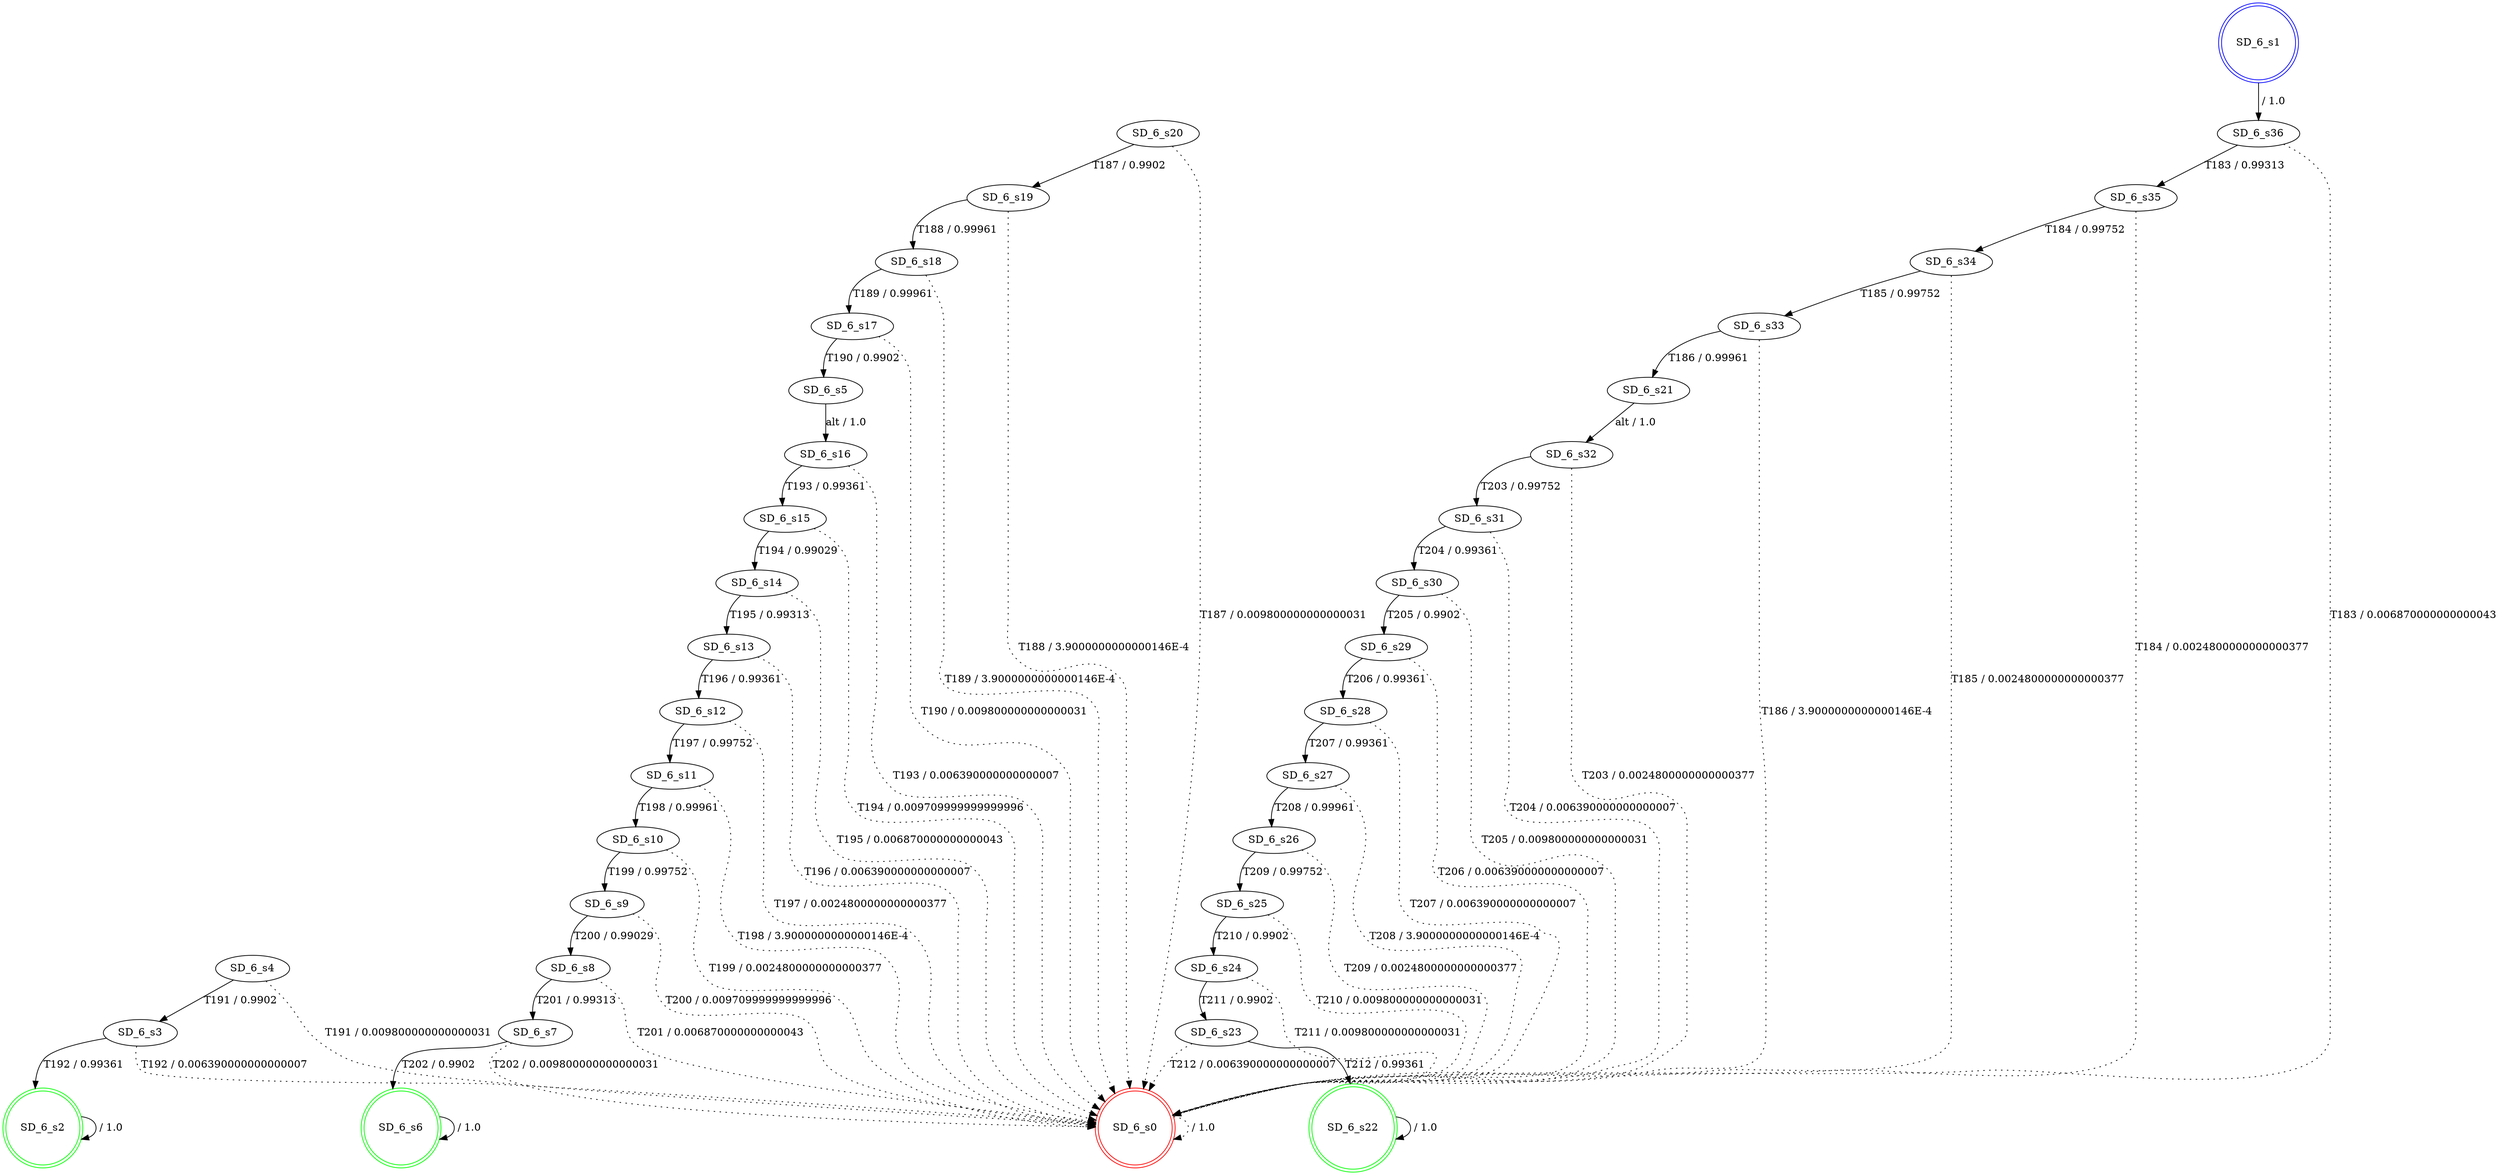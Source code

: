 digraph graphname {
SD_6_s0 [label="SD_6_s0",color=red,shape=doublecircle ];
SD_6_s1 [label="SD_6_s1",color=blue,shape=doublecircle ];
SD_6_s2 [label="SD_6_s2",color=green,shape=doublecircle ];
SD_6_s3 [label="SD_6_s3" ];
SD_6_s4 [label="SD_6_s4" ];
SD_6_s5 [label="SD_6_s5" ];
SD_6_s6 [label="SD_6_s6",color=green,shape=doublecircle ];
SD_6_s7 [label="SD_6_s7" ];
SD_6_s8 [label="SD_6_s8" ];
SD_6_s9 [label="SD_6_s9" ];
SD_6_s10 [label="SD_6_s10" ];
SD_6_s11 [label="SD_6_s11" ];
SD_6_s12 [label="SD_6_s12" ];
SD_6_s13 [label="SD_6_s13" ];
SD_6_s14 [label="SD_6_s14" ];
SD_6_s15 [label="SD_6_s15" ];
SD_6_s16 [label="SD_6_s16" ];
SD_6_s17 [label="SD_6_s17" ];
SD_6_s18 [label="SD_6_s18" ];
SD_6_s19 [label="SD_6_s19" ];
SD_6_s20 [label="SD_6_s20" ];
SD_6_s21 [label="SD_6_s21" ];
SD_6_s22 [label="SD_6_s22",color=green,shape=doublecircle ];
SD_6_s23 [label="SD_6_s23" ];
SD_6_s24 [label="SD_6_s24" ];
SD_6_s25 [label="SD_6_s25" ];
SD_6_s26 [label="SD_6_s26" ];
SD_6_s27 [label="SD_6_s27" ];
SD_6_s28 [label="SD_6_s28" ];
SD_6_s29 [label="SD_6_s29" ];
SD_6_s30 [label="SD_6_s30" ];
SD_6_s31 [label="SD_6_s31" ];
SD_6_s32 [label="SD_6_s32" ];
SD_6_s33 [label="SD_6_s33" ];
SD_6_s34 [label="SD_6_s34" ];
SD_6_s35 [label="SD_6_s35" ];
SD_6_s36 [label="SD_6_s36" ];
SD_6_s0 -> SD_6_s0 [label=" / 1.0", style=dotted];
SD_6_s1 -> SD_6_s36 [label=" / 1.0"];
SD_6_s2 -> SD_6_s2 [label=" / 1.0"];
SD_6_s3 -> SD_6_s2 [label="T192 / 0.99361"];
SD_6_s3 -> SD_6_s0 [label="T192 / 0.006390000000000007", style=dotted];
SD_6_s4 -> SD_6_s3 [label="T191 / 0.9902"];
SD_6_s4 -> SD_6_s0 [label="T191 / 0.009800000000000031", style=dotted];
SD_6_s5 -> SD_6_s16 [label="alt / 1.0"];
SD_6_s6 -> SD_6_s6 [label=" / 1.0"];
SD_6_s7 -> SD_6_s6 [label="T202 / 0.9902"];
SD_6_s7 -> SD_6_s0 [label="T202 / 0.009800000000000031", style=dotted];
SD_6_s8 -> SD_6_s7 [label="T201 / 0.99313"];
SD_6_s8 -> SD_6_s0 [label="T201 / 0.006870000000000043", style=dotted];
SD_6_s9 -> SD_6_s8 [label="T200 / 0.99029"];
SD_6_s9 -> SD_6_s0 [label="T200 / 0.009709999999999996", style=dotted];
SD_6_s10 -> SD_6_s9 [label="T199 / 0.99752"];
SD_6_s10 -> SD_6_s0 [label="T199 / 0.0024800000000000377", style=dotted];
SD_6_s11 -> SD_6_s10 [label="T198 / 0.99961"];
SD_6_s11 -> SD_6_s0 [label="T198 / 3.9000000000000146E-4", style=dotted];
SD_6_s12 -> SD_6_s11 [label="T197 / 0.99752"];
SD_6_s12 -> SD_6_s0 [label="T197 / 0.0024800000000000377", style=dotted];
SD_6_s13 -> SD_6_s12 [label="T196 / 0.99361"];
SD_6_s13 -> SD_6_s0 [label="T196 / 0.006390000000000007", style=dotted];
SD_6_s14 -> SD_6_s13 [label="T195 / 0.99313"];
SD_6_s14 -> SD_6_s0 [label="T195 / 0.006870000000000043", style=dotted];
SD_6_s15 -> SD_6_s14 [label="T194 / 0.99029"];
SD_6_s15 -> SD_6_s0 [label="T194 / 0.009709999999999996", style=dotted];
SD_6_s16 -> SD_6_s15 [label="T193 / 0.99361"];
SD_6_s16 -> SD_6_s0 [label="T193 / 0.006390000000000007", style=dotted];
SD_6_s17 -> SD_6_s5 [label="T190 / 0.9902"];
SD_6_s17 -> SD_6_s0 [label="T190 / 0.009800000000000031", style=dotted];
SD_6_s18 -> SD_6_s17 [label="T189 / 0.99961"];
SD_6_s18 -> SD_6_s0 [label="T189 / 3.9000000000000146E-4", style=dotted];
SD_6_s19 -> SD_6_s18 [label="T188 / 0.99961"];
SD_6_s19 -> SD_6_s0 [label="T188 / 3.9000000000000146E-4", style=dotted];
SD_6_s20 -> SD_6_s19 [label="T187 / 0.9902"];
SD_6_s20 -> SD_6_s0 [label="T187 / 0.009800000000000031", style=dotted];
SD_6_s21 -> SD_6_s32 [label="alt / 1.0"];
SD_6_s22 -> SD_6_s22 [label=" / 1.0"];
SD_6_s23 -> SD_6_s22 [label="T212 / 0.99361"];
SD_6_s23 -> SD_6_s0 [label="T212 / 0.006390000000000007", style=dotted];
SD_6_s24 -> SD_6_s23 [label="T211 / 0.9902"];
SD_6_s24 -> SD_6_s0 [label="T211 / 0.009800000000000031", style=dotted];
SD_6_s25 -> SD_6_s24 [label="T210 / 0.9902"];
SD_6_s25 -> SD_6_s0 [label="T210 / 0.009800000000000031", style=dotted];
SD_6_s26 -> SD_6_s25 [label="T209 / 0.99752"];
SD_6_s26 -> SD_6_s0 [label="T209 / 0.0024800000000000377", style=dotted];
SD_6_s27 -> SD_6_s26 [label="T208 / 0.99961"];
SD_6_s27 -> SD_6_s0 [label="T208 / 3.9000000000000146E-4", style=dotted];
SD_6_s28 -> SD_6_s27 [label="T207 / 0.99361"];
SD_6_s28 -> SD_6_s0 [label="T207 / 0.006390000000000007", style=dotted];
SD_6_s29 -> SD_6_s28 [label="T206 / 0.99361"];
SD_6_s29 -> SD_6_s0 [label="T206 / 0.006390000000000007", style=dotted];
SD_6_s30 -> SD_6_s29 [label="T205 / 0.9902"];
SD_6_s30 -> SD_6_s0 [label="T205 / 0.009800000000000031", style=dotted];
SD_6_s31 -> SD_6_s30 [label="T204 / 0.99361"];
SD_6_s31 -> SD_6_s0 [label="T204 / 0.006390000000000007", style=dotted];
SD_6_s32 -> SD_6_s31 [label="T203 / 0.99752"];
SD_6_s32 -> SD_6_s0 [label="T203 / 0.0024800000000000377", style=dotted];
SD_6_s33 -> SD_6_s21 [label="T186 / 0.99961"];
SD_6_s33 -> SD_6_s0 [label="T186 / 3.9000000000000146E-4", style=dotted];
SD_6_s34 -> SD_6_s33 [label="T185 / 0.99752"];
SD_6_s34 -> SD_6_s0 [label="T185 / 0.0024800000000000377", style=dotted];
SD_6_s35 -> SD_6_s34 [label="T184 / 0.99752"];
SD_6_s35 -> SD_6_s0 [label="T184 / 0.0024800000000000377", style=dotted];
SD_6_s36 -> SD_6_s35 [label="T183 / 0.99313"];
SD_6_s36 -> SD_6_s0 [label="T183 / 0.006870000000000043", style=dotted];
}